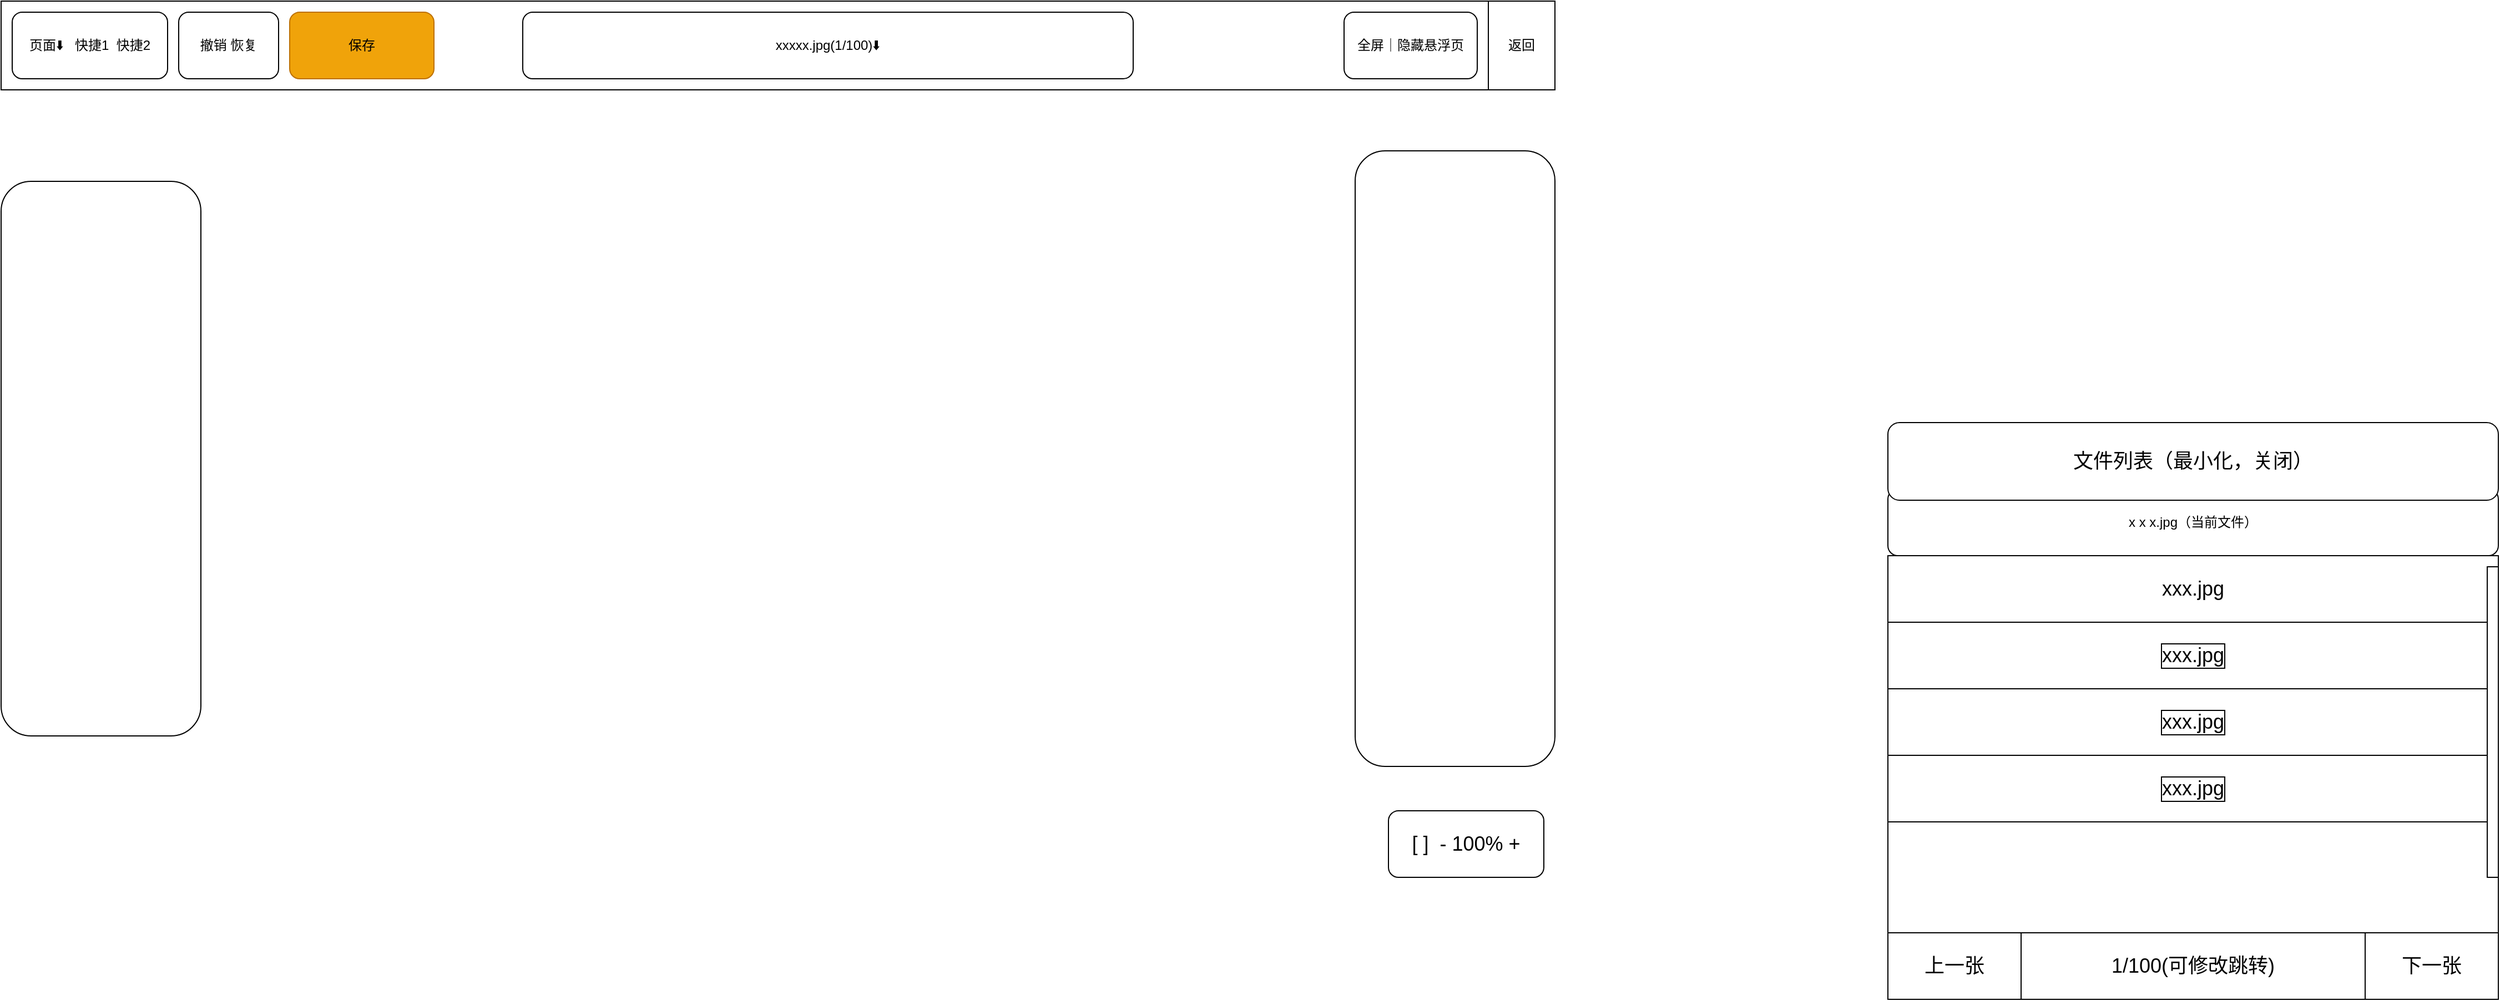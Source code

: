 <mxfile version="20.6.0" type="github">
  <diagram id="Z5fRvb1dF8dOq9WJslDX" name="第 1 页">
    <mxGraphModel dx="1764" dy="1087" grid="1" gridSize="10" guides="1" tooltips="1" connect="1" arrows="1" fold="1" page="1" pageScale="1" pageWidth="827" pageHeight="1169" math="0" shadow="0">
      <root>
        <mxCell id="0" />
        <mxCell id="1" parent="0" />
        <mxCell id="DHeRsUU5nqe6Nl5Jyd5S-1" value="" style="rounded=0;whiteSpace=wrap;html=1;" parent="1" vertex="1">
          <mxGeometry x="80" y="90" width="1400" height="80" as="geometry" />
        </mxCell>
        <mxCell id="DHeRsUU5nqe6Nl5Jyd5S-4" value="页面⬇️ &amp;nbsp; 快捷1 &amp;nbsp;快捷2" style="rounded=1;whiteSpace=wrap;html=1;" parent="1" vertex="1">
          <mxGeometry x="90" y="100" width="140" height="60" as="geometry" />
        </mxCell>
        <mxCell id="DHeRsUU5nqe6Nl5Jyd5S-5" value="撤销 恢复" style="rounded=1;whiteSpace=wrap;html=1;" parent="1" vertex="1">
          <mxGeometry x="240" y="100" width="90" height="60" as="geometry" />
        </mxCell>
        <mxCell id="DHeRsUU5nqe6Nl5Jyd5S-7" value="xxxxx.jpg(1/100)⬇️" style="rounded=1;whiteSpace=wrap;html=1;" parent="1" vertex="1">
          <mxGeometry x="550" y="100" width="550" height="60" as="geometry" />
        </mxCell>
        <mxCell id="DHeRsUU5nqe6Nl5Jyd5S-8" value="全屏｜隐藏悬浮页" style="rounded=1;whiteSpace=wrap;html=1;" parent="1" vertex="1">
          <mxGeometry x="1290" y="100" width="120" height="60" as="geometry" />
        </mxCell>
        <mxCell id="DHeRsUU5nqe6Nl5Jyd5S-9" value="返回" style="rounded=0;whiteSpace=wrap;html=1;" parent="1" vertex="1">
          <mxGeometry x="1420" y="90" width="60" height="80" as="geometry" />
        </mxCell>
        <mxCell id="DHeRsUU5nqe6Nl5Jyd5S-12" value="保存" style="rounded=1;whiteSpace=wrap;html=1;fillColor=#f0a30a;fontColor=#000000;strokeColor=#BD7000;" parent="1" vertex="1">
          <mxGeometry x="340" y="100" width="130" height="60" as="geometry" />
        </mxCell>
        <mxCell id="DHeRsUU5nqe6Nl5Jyd5S-25" value="x x x.jpg（当前文件）" style="rounded=1;whiteSpace=wrap;html=1;" parent="1" vertex="1">
          <mxGeometry x="1780" y="530" width="550" height="60" as="geometry" />
        </mxCell>
        <mxCell id="DHeRsUU5nqe6Nl5Jyd5S-26" value="" style="rounded=0;whiteSpace=wrap;html=1;labelBackgroundColor=default;labelBorderColor=default;strokeColor=default;fontSize=18;" parent="1" vertex="1">
          <mxGeometry x="1780" y="590" width="550" height="400" as="geometry" />
        </mxCell>
        <mxCell id="DHeRsUU5nqe6Nl5Jyd5S-27" value="xxx.jpg" style="rounded=0;whiteSpace=wrap;html=1;labelBackgroundColor=default;labelBorderColor=none;strokeColor=default;fontSize=18;" parent="1" vertex="1">
          <mxGeometry x="1780" y="590" width="550" height="60" as="geometry" />
        </mxCell>
        <mxCell id="DHeRsUU5nqe6Nl5Jyd5S-28" value="xxx.jpg" style="rounded=0;whiteSpace=wrap;html=1;labelBackgroundColor=default;labelBorderColor=default;strokeColor=default;fontSize=18;" parent="1" vertex="1">
          <mxGeometry x="1780" y="650" width="550" height="60" as="geometry" />
        </mxCell>
        <mxCell id="DHeRsUU5nqe6Nl5Jyd5S-29" value="&lt;span style=&quot;caret-color: rgb(0, 0, 0); color: rgb(0, 0, 0); font-family: Helvetica; font-size: 18px; font-style: normal; font-variant-caps: normal; font-weight: 400; letter-spacing: normal; text-align: center; text-indent: 0px; text-transform: none; word-spacing: 0px; -webkit-text-stroke-width: 0px; background-color: rgb(255, 255, 255); text-decoration: none; float: none; display: inline !important;&quot;&gt;xxx.jpg&lt;/span&gt;" style="rounded=0;whiteSpace=wrap;html=1;labelBackgroundColor=default;labelBorderColor=default;strokeColor=default;fontSize=18;" parent="1" vertex="1">
          <mxGeometry x="1780" y="710" width="550" height="60" as="geometry" />
        </mxCell>
        <mxCell id="DHeRsUU5nqe6Nl5Jyd5S-30" value="xxx.jpg" style="rounded=0;whiteSpace=wrap;html=1;labelBackgroundColor=default;labelBorderColor=default;strokeColor=default;fontSize=18;" parent="1" vertex="1">
          <mxGeometry x="1780" y="770" width="550" height="60" as="geometry" />
        </mxCell>
        <mxCell id="DHeRsUU5nqe6Nl5Jyd5S-31" value="1/100(可修改跳转)" style="rounded=0;whiteSpace=wrap;html=1;labelBackgroundColor=default;labelBorderColor=none;strokeColor=default;fontSize=18;" parent="1" vertex="1">
          <mxGeometry x="1780" y="930" width="550" height="60" as="geometry" />
        </mxCell>
        <mxCell id="DHeRsUU5nqe6Nl5Jyd5S-32" value="上一张" style="rounded=0;whiteSpace=wrap;html=1;labelBackgroundColor=default;labelBorderColor=none;strokeColor=default;fontSize=18;" parent="1" vertex="1">
          <mxGeometry x="1780" y="930" width="120" height="60" as="geometry" />
        </mxCell>
        <mxCell id="DHeRsUU5nqe6Nl5Jyd5S-33" value="下一张" style="rounded=0;whiteSpace=wrap;html=1;labelBackgroundColor=default;labelBorderColor=none;strokeColor=default;fontSize=18;" parent="1" vertex="1">
          <mxGeometry x="2210" y="930" width="120" height="60" as="geometry" />
        </mxCell>
        <mxCell id="DHeRsUU5nqe6Nl5Jyd5S-34" value="" style="rounded=0;whiteSpace=wrap;html=1;labelBackgroundColor=default;labelBorderColor=none;strokeColor=default;fontSize=18;" parent="1" vertex="1">
          <mxGeometry x="2320" y="600" width="10" height="280" as="geometry" />
        </mxCell>
        <mxCell id="DHeRsUU5nqe6Nl5Jyd5S-35" value="文件列表（最小化，关闭）" style="rounded=1;whiteSpace=wrap;html=1;labelBackgroundColor=default;labelBorderColor=none;strokeColor=default;fontSize=18;" parent="1" vertex="1">
          <mxGeometry x="1780" y="470" width="550" height="70" as="geometry" />
        </mxCell>
        <mxCell id="DHeRsUU5nqe6Nl5Jyd5S-38" value="[ ] &amp;nbsp;- 100% +" style="rounded=1;whiteSpace=wrap;html=1;labelBackgroundColor=default;labelBorderColor=none;strokeColor=default;fontSize=18;" parent="1" vertex="1">
          <mxGeometry x="1330" y="820" width="140" height="60" as="geometry" />
        </mxCell>
        <mxCell id="DHeRsUU5nqe6Nl5Jyd5S-39" value="" style="rounded=1;whiteSpace=wrap;html=1;labelBackgroundColor=default;labelBorderColor=none;strokeColor=default;fontSize=18;" parent="1" vertex="1">
          <mxGeometry x="80" y="252.5" width="180" height="500" as="geometry" />
        </mxCell>
        <mxCell id="DHeRsUU5nqe6Nl5Jyd5S-51" value="" style="rounded=1;whiteSpace=wrap;html=1;labelBackgroundColor=default;labelBorderColor=none;strokeColor=default;fontSize=18;" parent="1" vertex="1">
          <mxGeometry x="1300" y="225" width="180" height="555" as="geometry" />
        </mxCell>
      </root>
    </mxGraphModel>
  </diagram>
</mxfile>
